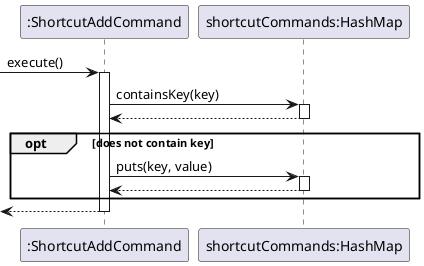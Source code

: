 @startuml
participant ":ShortcutAddCommand" as ShortcutAddCommand
participant "shortcutCommands:HashMap" as shortcutCommands

[-> ShortcutAddCommand : execute()
activate ShortcutAddCommand

ShortcutAddCommand -> shortcutCommands : containsKey(key)
activate shortcutCommands
shortcutCommands --> ShortcutAddCommand

deactivate shortcutCommands


opt does not contain key


ShortcutAddCommand -> shortcutCommands : puts(key, value)
activate shortcutCommands
shortcutCommands --> ShortcutAddCommand

deactivate shortcutCommands

end
[<--ShortcutAddCommand
deactivate ShortcutAddCommand


@enduml